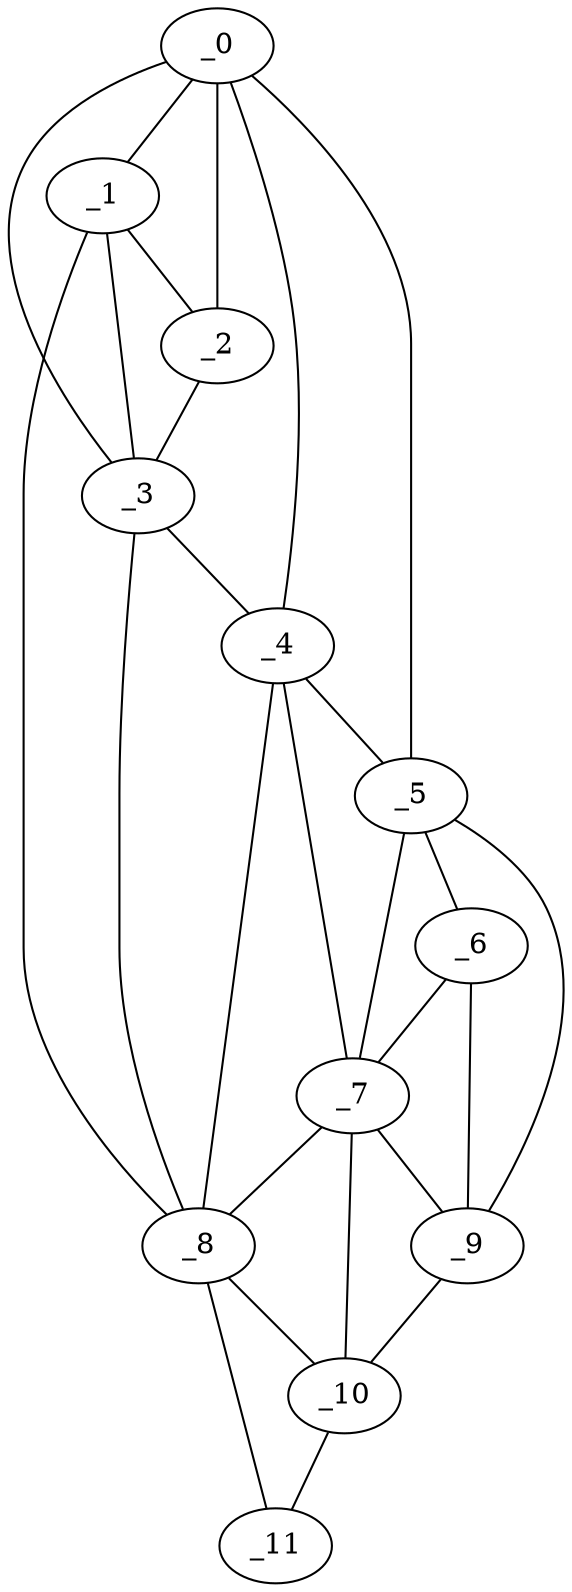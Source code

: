 graph "obj40__170.gxl" {
	_0	 [x=4,
		y=50];
	_1	 [x=21,
		y=91];
	_0 -- _1	 [valence=1];
	_2	 [x=22,
		y=70];
	_0 -- _2	 [valence=2];
	_3	 [x=52,
		y=55];
	_0 -- _3	 [valence=2];
	_4	 [x=65,
		y=51];
	_0 -- _4	 [valence=2];
	_5	 [x=90,
		y=43];
	_0 -- _5	 [valence=1];
	_1 -- _2	 [valence=1];
	_1 -- _3	 [valence=2];
	_8	 [x=109,
		y=87];
	_1 -- _8	 [valence=1];
	_2 -- _3	 [valence=2];
	_3 -- _4	 [valence=2];
	_3 -- _8	 [valence=1];
	_4 -- _5	 [valence=2];
	_7	 [x=101,
		y=53];
	_4 -- _7	 [valence=1];
	_4 -- _8	 [valence=2];
	_6	 [x=95,
		y=45];
	_5 -- _6	 [valence=1];
	_5 -- _7	 [valence=2];
	_9	 [x=123,
		y=53];
	_5 -- _9	 [valence=1];
	_6 -- _7	 [valence=2];
	_6 -- _9	 [valence=2];
	_7 -- _8	 [valence=2];
	_7 -- _9	 [valence=1];
	_10	 [x=125,
		y=67];
	_7 -- _10	 [valence=2];
	_8 -- _10	 [valence=1];
	_11	 [x=125,
		y=76];
	_8 -- _11	 [valence=1];
	_9 -- _10	 [valence=1];
	_10 -- _11	 [valence=1];
}
